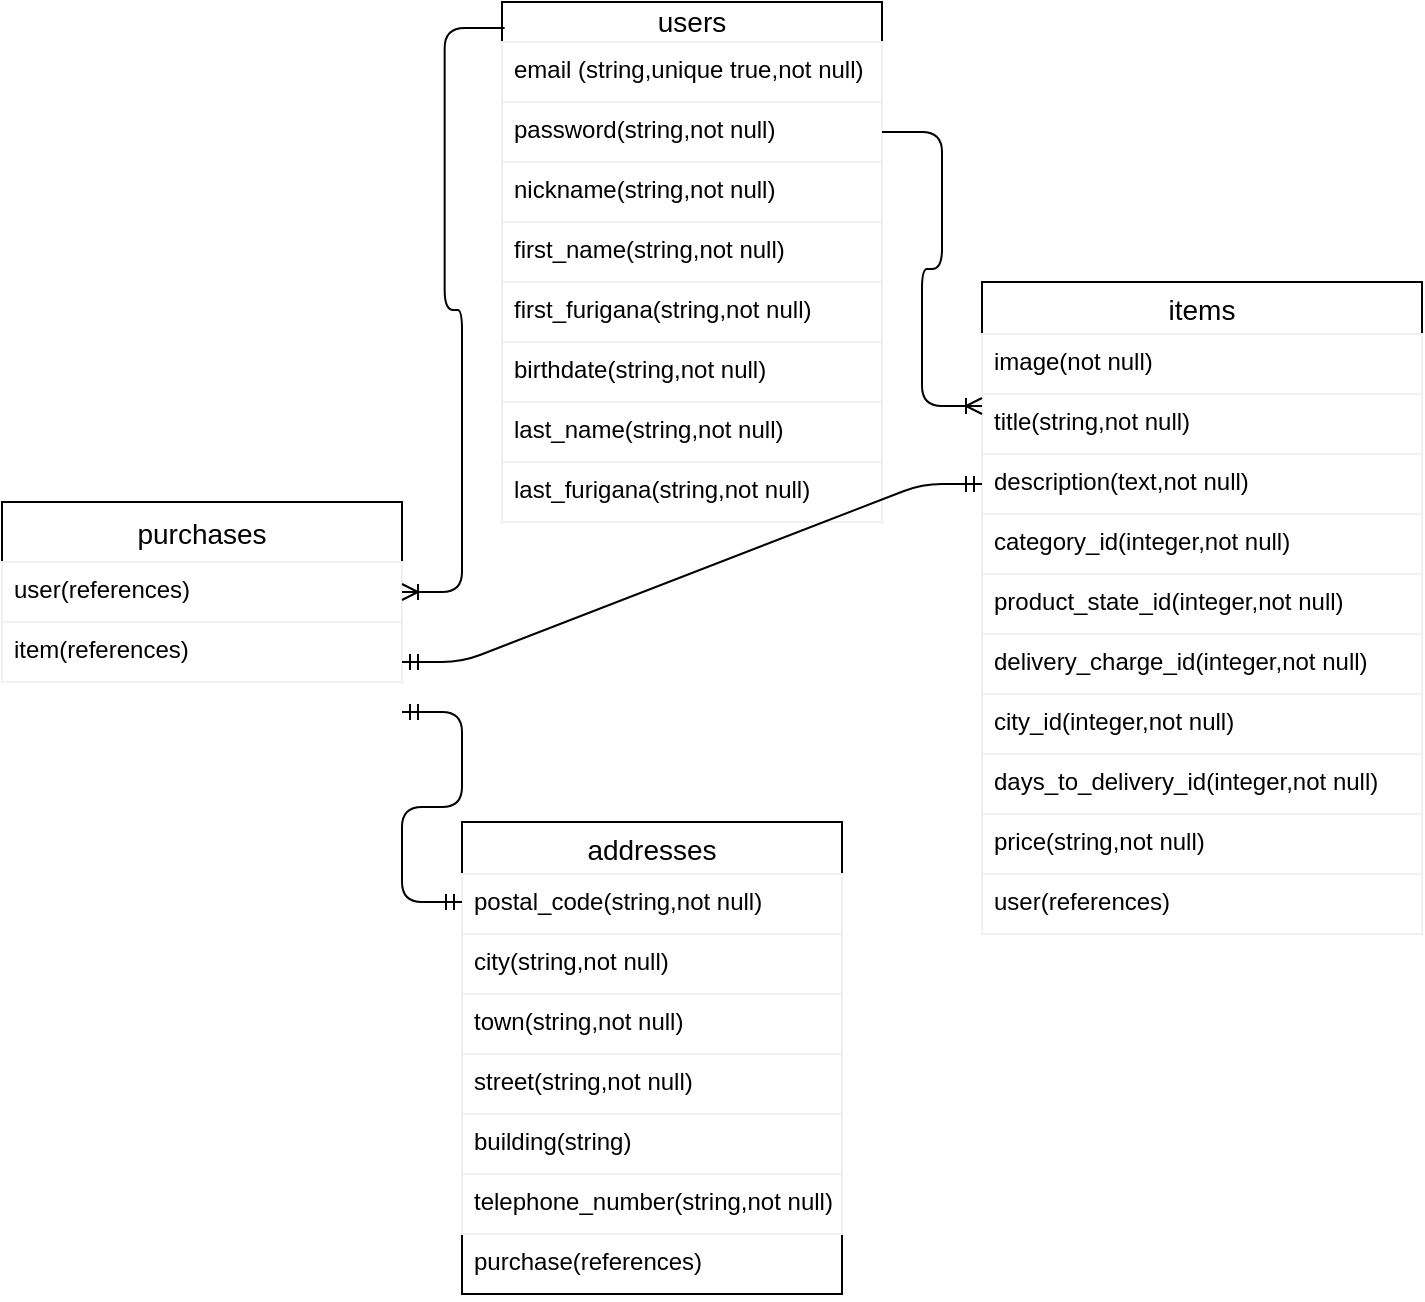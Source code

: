 <mxfile>
    <diagram id="PMSczX0h2wGyZB-BbPki" name="ページ1">
        <mxGraphModel dx="728" dy="1849" grid="1" gridSize="10" guides="1" tooltips="1" connect="1" arrows="1" fold="1" page="1" pageScale="1" pageWidth="827" pageHeight="1169" math="0" shadow="0">
            <root>
                <mxCell id="0"/>
                <mxCell id="1" parent="0"/>
                <mxCell id="2" value="users" style="swimlane;fontStyle=0;childLayout=stackLayout;horizontal=1;startSize=20;horizontalStack=0;resizeParent=1;resizeParentMax=0;resizeLast=0;collapsible=1;marginBottom=0;align=center;fontSize=14;verticalAlign=bottom;" parent="1" vertex="1">
                    <mxGeometry x="280" y="-360" width="190" height="260" as="geometry"/>
                </mxCell>
                <mxCell id="3" value="email (string,unique true,not null)" style="text;fillColor=none;spacingLeft=4;spacingRight=4;overflow=hidden;rotatable=0;points=[[0,0.5],[1,0.5]];portConstraint=eastwest;fontSize=12;strokeColor=#f0f0f0;" parent="2" vertex="1">
                    <mxGeometry y="20" width="190" height="30" as="geometry"/>
                </mxCell>
                <mxCell id="17" value="password(string,not null)" style="text;fillColor=none;spacingLeft=4;spacingRight=4;overflow=hidden;rotatable=0;points=[[0,0.5],[1,0.5]];portConstraint=eastwest;fontSize=12;strokeColor=#f0f0f0;" parent="2" vertex="1">
                    <mxGeometry y="50" width="190" height="30" as="geometry"/>
                </mxCell>
                <mxCell id="18" value="nickname(string,not null)" style="text;fillColor=none;spacingLeft=4;spacingRight=4;overflow=hidden;rotatable=0;points=[[0,0.5],[1,0.5]];portConstraint=eastwest;fontSize=12;strokeColor=#f0f0f0;" parent="2" vertex="1">
                    <mxGeometry y="80" width="190" height="30" as="geometry"/>
                </mxCell>
                <mxCell id="19" value="first_name(string,not null)" style="text;fillColor=none;spacingLeft=4;spacingRight=4;overflow=hidden;rotatable=0;points=[[0,0.5],[1,0.5]];portConstraint=eastwest;fontSize=12;strokeColor=#f0f0f0;" parent="2" vertex="1">
                    <mxGeometry y="110" width="190" height="30" as="geometry"/>
                </mxCell>
                <mxCell id="20" value="first_furigana(string,not null)" style="text;fillColor=none;spacingLeft=4;spacingRight=4;overflow=hidden;rotatable=0;points=[[0,0.5],[1,0.5]];portConstraint=eastwest;fontSize=12;strokeColor=#f0f0f0;" parent="2" vertex="1">
                    <mxGeometry y="140" width="190" height="30" as="geometry"/>
                </mxCell>
                <mxCell id="67" value="birthdate(string,not null)" style="text;fillColor=none;spacingLeft=4;spacingRight=4;overflow=hidden;rotatable=0;points=[[0,0.5],[1,0.5]];portConstraint=eastwest;fontSize=12;strokeColor=#f0f0f0;" parent="2" vertex="1">
                    <mxGeometry y="170" width="190" height="30" as="geometry"/>
                </mxCell>
                <mxCell id="87" value="last_name(string,not null)" style="text;fillColor=none;spacingLeft=4;spacingRight=4;overflow=hidden;rotatable=0;points=[[0,0.5],[1,0.5]];portConstraint=eastwest;fontSize=12;strokeColor=#f0f0f0;" parent="2" vertex="1">
                    <mxGeometry y="200" width="190" height="30" as="geometry"/>
                </mxCell>
                <mxCell id="88" value="last_furigana(string,not null)" style="text;fillColor=none;spacingLeft=4;spacingRight=4;overflow=hidden;rotatable=0;points=[[0,0.5],[1,0.5]];portConstraint=eastwest;fontSize=12;strokeColor=#f0f0f0;" parent="2" vertex="1">
                    <mxGeometry y="230" width="190" height="30" as="geometry"/>
                </mxCell>
                <mxCell id="6" value="items" style="swimlane;fontStyle=0;childLayout=stackLayout;horizontal=1;startSize=26;horizontalStack=0;resizeParent=1;resizeParentMax=0;resizeLast=0;collapsible=1;marginBottom=0;align=center;fontSize=14;" parent="1" vertex="1">
                    <mxGeometry x="520" y="-220" width="220" height="326" as="geometry"/>
                </mxCell>
                <mxCell id="7" value="image(not null)" style="text;fillColor=none;spacingLeft=4;spacingRight=4;overflow=hidden;rotatable=0;points=[[0,0.5],[1,0.5]];portConstraint=eastwest;fontSize=12;strokeColor=#f0f0f0;" parent="6" vertex="1">
                    <mxGeometry y="26" width="220" height="30" as="geometry"/>
                </mxCell>
                <mxCell id="21" value="title(string,not null)" style="text;fillColor=none;spacingLeft=4;spacingRight=4;overflow=hidden;rotatable=0;points=[[0,0.5],[1,0.5]];portConstraint=eastwest;fontSize=12;strokeColor=#f0f0f0;" parent="6" vertex="1">
                    <mxGeometry y="56" width="220" height="30" as="geometry"/>
                </mxCell>
                <mxCell id="22" value="description(text,not null)" style="text;fillColor=none;spacingLeft=4;spacingRight=4;overflow=hidden;rotatable=0;points=[[0,0.5],[1,0.5]];portConstraint=eastwest;fontSize=12;strokeColor=#f0f0f0;" parent="6" vertex="1">
                    <mxGeometry y="86" width="220" height="30" as="geometry"/>
                </mxCell>
                <mxCell id="23" value="category_id(integer,not null)" style="text;fillColor=none;spacingLeft=4;spacingRight=4;overflow=hidden;rotatable=0;points=[[0,0.5],[1,0.5]];portConstraint=eastwest;fontSize=12;strokeColor=#f0f0f0;" parent="6" vertex="1">
                    <mxGeometry y="116" width="220" height="30" as="geometry"/>
                </mxCell>
                <mxCell id="24" value="product_state_id(integer,not null)" style="text;fillColor=none;spacingLeft=4;spacingRight=4;overflow=hidden;rotatable=0;points=[[0,0.5],[1,0.5]];portConstraint=eastwest;fontSize=12;strokeColor=#f0f0f0;" parent="6" vertex="1">
                    <mxGeometry y="146" width="220" height="30" as="geometry"/>
                </mxCell>
                <mxCell id="25" value="delivery_charge_id(integer,not null)" style="text;fillColor=none;spacingLeft=4;spacingRight=4;overflow=hidden;rotatable=0;points=[[0,0.5],[1,0.5]];portConstraint=eastwest;fontSize=12;strokeColor=#f0f0f0;" parent="6" vertex="1">
                    <mxGeometry y="176" width="220" height="30" as="geometry"/>
                </mxCell>
                <mxCell id="64" value="city_id(integer,not null)" style="text;fillColor=none;spacingLeft=4;spacingRight=4;overflow=hidden;rotatable=0;points=[[0,0.5],[1,0.5]];portConstraint=eastwest;fontSize=12;strokeColor=#f0f0f0;" parent="6" vertex="1">
                    <mxGeometry y="206" width="220" height="30" as="geometry"/>
                </mxCell>
                <mxCell id="65" value="days_to_delivery_id(integer,not null)" style="text;fillColor=none;spacingLeft=4;spacingRight=4;overflow=hidden;rotatable=0;points=[[0,0.5],[1,0.5]];portConstraint=eastwest;fontSize=12;strokeColor=#f0f0f0;" parent="6" vertex="1">
                    <mxGeometry y="236" width="220" height="30" as="geometry"/>
                </mxCell>
                <mxCell id="66" value="price(string,not null)" style="text;fillColor=none;spacingLeft=4;spacingRight=4;overflow=hidden;rotatable=0;points=[[0,0.5],[1,0.5]];portConstraint=eastwest;fontSize=12;strokeColor=#f0f0f0;" parent="6" vertex="1">
                    <mxGeometry y="266" width="220" height="30" as="geometry"/>
                </mxCell>
                <mxCell id="75" value="user(references)" style="text;fillColor=none;spacingLeft=4;spacingRight=4;overflow=hidden;rotatable=0;points=[[0,0.5],[1,0.5]];portConstraint=eastwest;fontSize=12;strokeColor=#f0f0f0;" parent="6" vertex="1">
                    <mxGeometry y="296" width="220" height="30" as="geometry"/>
                </mxCell>
                <mxCell id="26" value="purchases" style="swimlane;fontStyle=0;childLayout=stackLayout;horizontal=1;startSize=30;horizontalStack=0;resizeParent=1;resizeParentMax=0;resizeLast=0;collapsible=1;marginBottom=0;align=center;fontSize=14;" parent="1" vertex="1">
                    <mxGeometry x="30" y="-110" width="200" height="90" as="geometry"/>
                </mxCell>
                <mxCell id="27" value="user(references)" style="text;fillColor=none;spacingLeft=4;spacingRight=4;overflow=hidden;rotatable=0;points=[[0,0.5],[1,0.5]];portConstraint=eastwest;fontSize=12;strokeColor=#f0f0f0;" parent="26" vertex="1">
                    <mxGeometry y="30" width="200" height="30" as="geometry"/>
                </mxCell>
                <mxCell id="28" value="item(references)" style="text;fillColor=none;spacingLeft=4;spacingRight=4;overflow=hidden;rotatable=0;points=[[0,0.5],[1,0.5]];portConstraint=eastwest;fontSize=12;strokeColor=#f0f0f0;" parent="26" vertex="1">
                    <mxGeometry y="60" width="200" height="30" as="geometry"/>
                </mxCell>
                <mxCell id="60" value="addresses" style="swimlane;fontStyle=0;childLayout=stackLayout;horizontal=1;startSize=26;horizontalStack=0;resizeParent=1;resizeParentMax=0;resizeLast=0;collapsible=1;marginBottom=0;align=center;fontSize=14;" parent="1" vertex="1">
                    <mxGeometry x="260" y="50" width="190" height="236" as="geometry"/>
                </mxCell>
                <mxCell id="61" value="postal_code(string,not null)" style="text;fillColor=none;spacingLeft=4;spacingRight=4;overflow=hidden;rotatable=0;points=[[0,0.5],[1,0.5]];portConstraint=eastwest;fontSize=12;strokeColor=#f0f0f0;" parent="60" vertex="1">
                    <mxGeometry y="26" width="190" height="30" as="geometry"/>
                </mxCell>
                <mxCell id="62" value="city(string,not null)" style="text;fillColor=none;spacingLeft=4;spacingRight=4;overflow=hidden;rotatable=0;points=[[0,0.5],[1,0.5]];portConstraint=eastwest;fontSize=12;strokeColor=#f0f0f0;" parent="60" vertex="1">
                    <mxGeometry y="56" width="190" height="30" as="geometry"/>
                </mxCell>
                <mxCell id="63" value="town(string,not null)" style="text;fillColor=none;spacingLeft=4;spacingRight=4;overflow=hidden;rotatable=0;points=[[0,0.5],[1,0.5]];portConstraint=eastwest;fontSize=12;strokeColor=#f0f0f0;" parent="60" vertex="1">
                    <mxGeometry y="86" width="190" height="30" as="geometry"/>
                </mxCell>
                <mxCell id="68" value="street(string,not null)" style="text;fillColor=none;spacingLeft=4;spacingRight=4;overflow=hidden;rotatable=0;points=[[0,0.5],[1,0.5]];portConstraint=eastwest;fontSize=12;strokeColor=#f0f0f0;" parent="60" vertex="1">
                    <mxGeometry y="116" width="190" height="30" as="geometry"/>
                </mxCell>
                <mxCell id="69" value="building(string)" style="text;fillColor=none;spacingLeft=4;spacingRight=4;overflow=hidden;rotatable=0;points=[[0,0.5],[1,0.5]];portConstraint=eastwest;fontSize=12;strokeColor=#f0f0f0;" parent="60" vertex="1">
                    <mxGeometry y="146" width="190" height="30" as="geometry"/>
                </mxCell>
                <mxCell id="70" value="telephone_number(string,not null)" style="text;fillColor=none;spacingLeft=4;spacingRight=4;overflow=hidden;rotatable=0;points=[[0,0.5],[1,0.5]];portConstraint=eastwest;fontSize=12;strokeColor=#f0f0f0;" parent="60" vertex="1">
                    <mxGeometry y="176" width="190" height="30" as="geometry"/>
                </mxCell>
                <mxCell id="89" value="purchase(references)" style="text;strokeColor=none;fillColor=none;spacingLeft=4;spacingRight=4;overflow=hidden;rotatable=0;points=[[0,0.5],[1,0.5]];portConstraint=eastwest;fontSize=12;" parent="60" vertex="1">
                    <mxGeometry y="206" width="190" height="30" as="geometry"/>
                </mxCell>
                <mxCell id="71" value="" style="edgeStyle=entityRelationEdgeStyle;fontSize=12;html=1;endArrow=ERoneToMany;exitX=1;exitY=0.5;exitDx=0;exitDy=0;entryX=0;entryY=0.2;entryDx=0;entryDy=0;entryPerimeter=0;" parent="1" source="17" target="21" edge="1">
                    <mxGeometry width="100" height="100" relative="1" as="geometry">
                        <mxPoint x="260" y="-130" as="sourcePoint"/>
                        <mxPoint x="360" y="-230" as="targetPoint"/>
                    </mxGeometry>
                </mxCell>
                <mxCell id="74" value="" style="edgeStyle=entityRelationEdgeStyle;fontSize=12;html=1;endArrow=ERoneToMany;exitX=0.007;exitY=0.05;exitDx=0;exitDy=0;exitPerimeter=0;" parent="1" source="2" target="26" edge="1">
                    <mxGeometry width="100" height="100" relative="1" as="geometry">
                        <mxPoint x="150" y="-30" as="sourcePoint"/>
                        <mxPoint x="250" y="-130" as="targetPoint"/>
                    </mxGeometry>
                </mxCell>
                <mxCell id="85" value="" style="edgeStyle=entityRelationEdgeStyle;fontSize=12;html=1;endArrow=ERmandOne;startArrow=ERmandOne;entryX=0;entryY=0.5;entryDx=0;entryDy=0;" parent="1" target="22" edge="1">
                    <mxGeometry width="100" height="100" relative="1" as="geometry">
                        <mxPoint x="230" y="-30" as="sourcePoint"/>
                        <mxPoint x="480" y="-130" as="targetPoint"/>
                    </mxGeometry>
                </mxCell>
                <mxCell id="90" value="" style="edgeStyle=entityRelationEdgeStyle;fontSize=12;html=1;endArrow=ERmandOne;startArrow=ERmandOne;exitX=1;exitY=0.5;exitDx=0;exitDy=0;" edge="1" parent="1">
                    <mxGeometry width="100" height="100" relative="1" as="geometry">
                        <mxPoint x="230" y="-5" as="sourcePoint"/>
                        <mxPoint x="260" y="90" as="targetPoint"/>
                    </mxGeometry>
                </mxCell>
            </root>
        </mxGraphModel>
    </diagram>
</mxfile>